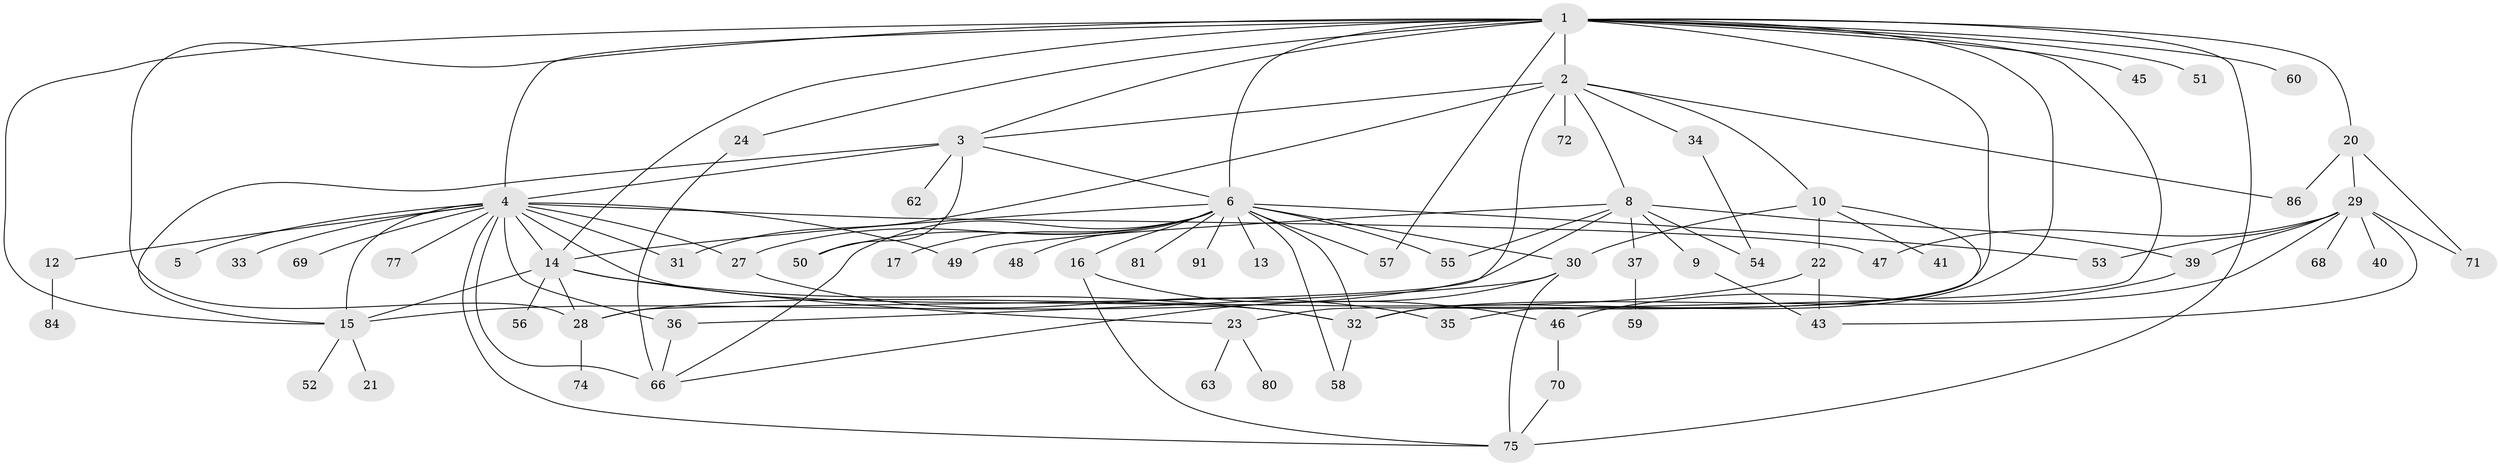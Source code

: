 // Generated by graph-tools (version 1.1) at 2025/51/02/27/25 19:51:55]
// undirected, 67 vertices, 111 edges
graph export_dot {
graph [start="1"]
  node [color=gray90,style=filled];
  1 [super="+38"];
  2 [super="+76"];
  3 [super="+44"];
  4 [super="+11"];
  5;
  6 [super="+7"];
  8 [super="+18"];
  9;
  10 [super="+61"];
  12;
  13;
  14 [super="+85"];
  15 [super="+19"];
  16 [super="+89"];
  17;
  20 [super="+25"];
  21;
  22 [super="+26"];
  23 [super="+93"];
  24;
  27;
  28 [super="+78"];
  29 [super="+64"];
  30 [super="+92"];
  31;
  32 [super="+83"];
  33;
  34 [super="+87"];
  35 [super="+73"];
  36;
  37;
  39 [super="+42"];
  40;
  41;
  43 [super="+79"];
  45;
  46 [super="+67"];
  47;
  48;
  49 [super="+65"];
  50;
  51;
  52;
  53;
  54 [super="+88"];
  55;
  56;
  57;
  58;
  59;
  60;
  62;
  63;
  66 [super="+82"];
  68;
  69;
  70;
  71;
  72;
  74;
  75 [super="+90"];
  77;
  80;
  81;
  84;
  86;
  91;
  1 -- 2;
  1 -- 3;
  1 -- 4;
  1 -- 6;
  1 -- 14;
  1 -- 20;
  1 -- 24;
  1 -- 28;
  1 -- 32;
  1 -- 35;
  1 -- 45;
  1 -- 51;
  1 -- 57;
  1 -- 60;
  1 -- 23;
  1 -- 75;
  1 -- 15;
  2 -- 8;
  2 -- 10;
  2 -- 28 [weight=2];
  2 -- 31;
  2 -- 34;
  2 -- 72;
  2 -- 86;
  2 -- 3;
  3 -- 4;
  3 -- 15;
  3 -- 6;
  3 -- 50;
  3 -- 62;
  4 -- 5;
  4 -- 14;
  4 -- 15;
  4 -- 27;
  4 -- 31;
  4 -- 33;
  4 -- 36;
  4 -- 47;
  4 -- 66 [weight=2];
  4 -- 69;
  4 -- 77;
  4 -- 32;
  4 -- 75;
  4 -- 12;
  4 -- 49 [weight=2];
  6 -- 14;
  6 -- 17;
  6 -- 27;
  6 -- 30;
  6 -- 48;
  6 -- 55;
  6 -- 57;
  6 -- 58;
  6 -- 81;
  6 -- 91;
  6 -- 32;
  6 -- 16;
  6 -- 50;
  6 -- 53;
  6 -- 13;
  6 -- 66;
  8 -- 9;
  8 -- 37;
  8 -- 49;
  8 -- 39;
  8 -- 55;
  8 -- 54;
  8 -- 15;
  9 -- 43;
  10 -- 22;
  10 -- 32;
  10 -- 41;
  10 -- 30;
  12 -- 84;
  14 -- 23;
  14 -- 28;
  14 -- 56;
  14 -- 32;
  14 -- 15;
  15 -- 52;
  15 -- 21;
  16 -- 46;
  16 -- 75;
  20 -- 29;
  20 -- 86;
  20 -- 71;
  22 -- 28;
  22 -- 43;
  23 -- 63;
  23 -- 80;
  24 -- 66;
  27 -- 35;
  28 -- 74;
  29 -- 32;
  29 -- 39;
  29 -- 40;
  29 -- 43;
  29 -- 47;
  29 -- 53;
  29 -- 68;
  29 -- 71;
  30 -- 66;
  30 -- 75;
  30 -- 36;
  32 -- 58;
  34 -- 54;
  36 -- 66;
  37 -- 59;
  39 -- 46;
  46 -- 70;
  70 -- 75;
}
